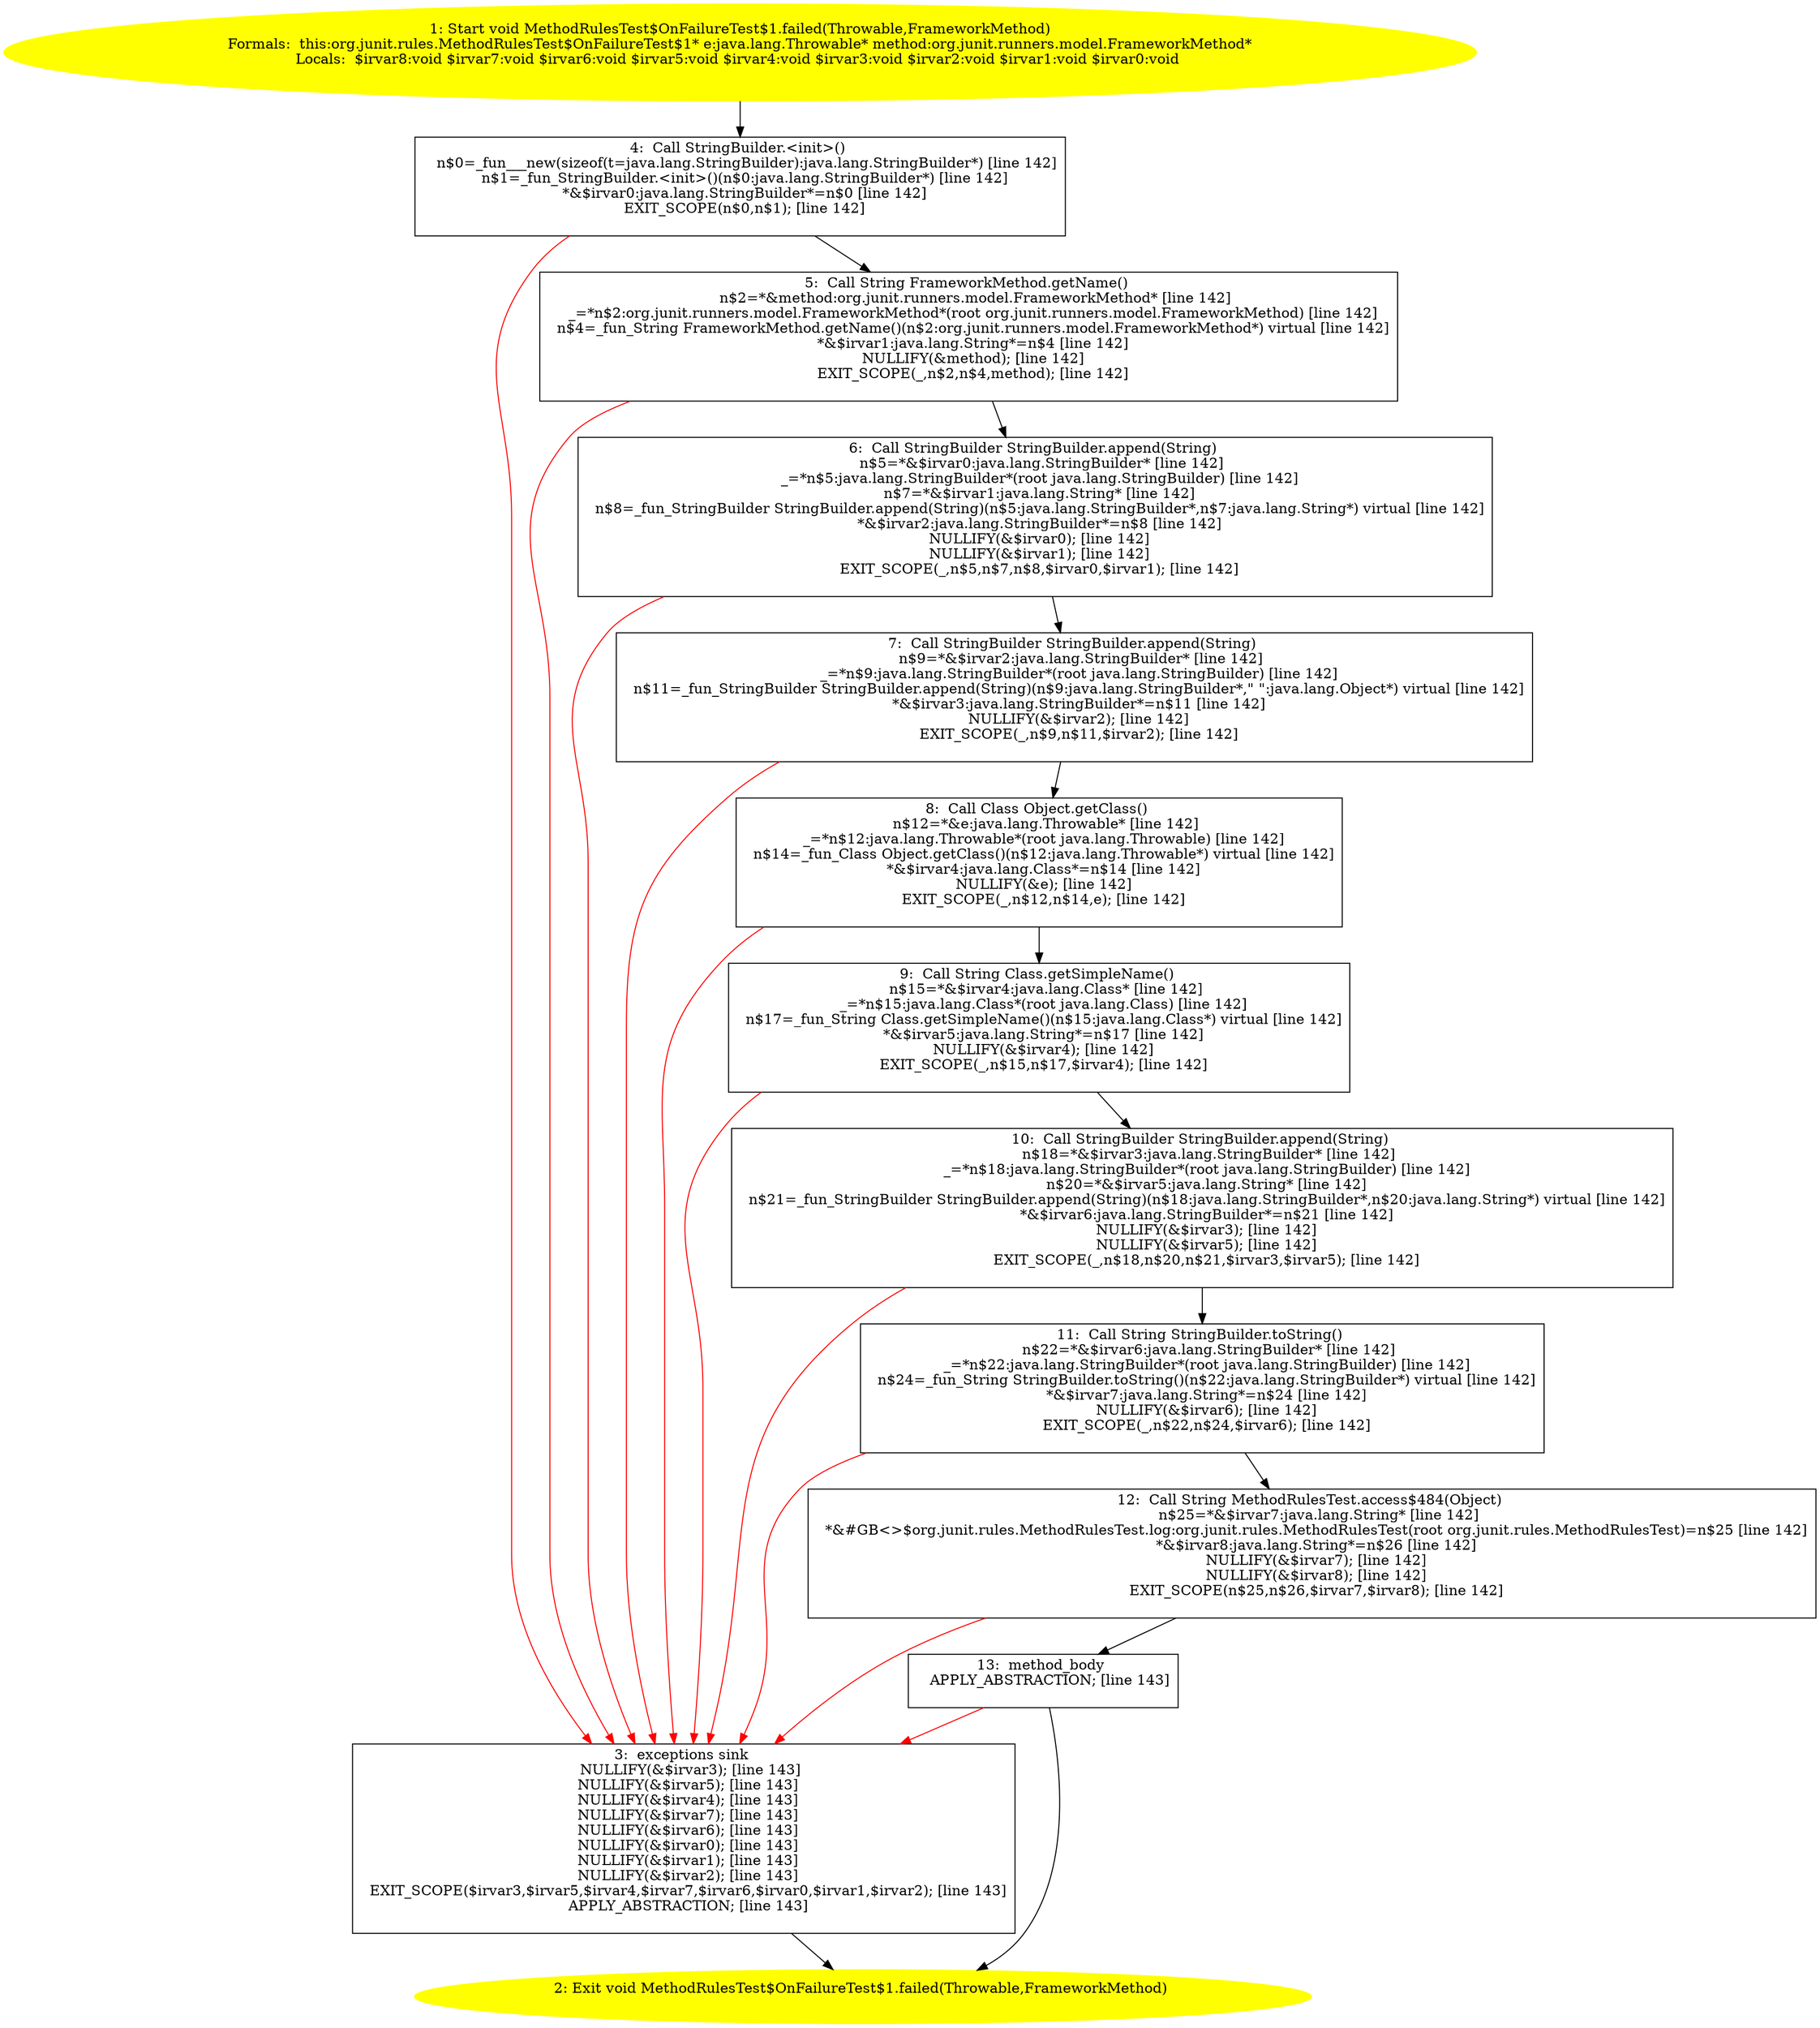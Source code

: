 /* @generated */
digraph cfg {
"org.junit.rules.MethodRulesTest$OnFailureTest$1.failed(java.lang.Throwable,org.junit.runners.model.F.5de6af8e9d14a64719564b74faac6abb_1" [label="1: Start void MethodRulesTest$OnFailureTest$1.failed(Throwable,FrameworkMethod)\nFormals:  this:org.junit.rules.MethodRulesTest$OnFailureTest$1* e:java.lang.Throwable* method:org.junit.runners.model.FrameworkMethod*\nLocals:  $irvar8:void $irvar7:void $irvar6:void $irvar5:void $irvar4:void $irvar3:void $irvar2:void $irvar1:void $irvar0:void \n  " color=yellow style=filled]
	

	 "org.junit.rules.MethodRulesTest$OnFailureTest$1.failed(java.lang.Throwable,org.junit.runners.model.F.5de6af8e9d14a64719564b74faac6abb_1" -> "org.junit.rules.MethodRulesTest$OnFailureTest$1.failed(java.lang.Throwable,org.junit.runners.model.F.5de6af8e9d14a64719564b74faac6abb_4" ;
"org.junit.rules.MethodRulesTest$OnFailureTest$1.failed(java.lang.Throwable,org.junit.runners.model.F.5de6af8e9d14a64719564b74faac6abb_2" [label="2: Exit void MethodRulesTest$OnFailureTest$1.failed(Throwable,FrameworkMethod) \n  " color=yellow style=filled]
	

"org.junit.rules.MethodRulesTest$OnFailureTest$1.failed(java.lang.Throwable,org.junit.runners.model.F.5de6af8e9d14a64719564b74faac6abb_3" [label="3:  exceptions sink \n   NULLIFY(&$irvar3); [line 143]\n  NULLIFY(&$irvar5); [line 143]\n  NULLIFY(&$irvar4); [line 143]\n  NULLIFY(&$irvar7); [line 143]\n  NULLIFY(&$irvar6); [line 143]\n  NULLIFY(&$irvar0); [line 143]\n  NULLIFY(&$irvar1); [line 143]\n  NULLIFY(&$irvar2); [line 143]\n  EXIT_SCOPE($irvar3,$irvar5,$irvar4,$irvar7,$irvar6,$irvar0,$irvar1,$irvar2); [line 143]\n  APPLY_ABSTRACTION; [line 143]\n " shape="box"]
	

	 "org.junit.rules.MethodRulesTest$OnFailureTest$1.failed(java.lang.Throwable,org.junit.runners.model.F.5de6af8e9d14a64719564b74faac6abb_3" -> "org.junit.rules.MethodRulesTest$OnFailureTest$1.failed(java.lang.Throwable,org.junit.runners.model.F.5de6af8e9d14a64719564b74faac6abb_2" ;
"org.junit.rules.MethodRulesTest$OnFailureTest$1.failed(java.lang.Throwable,org.junit.runners.model.F.5de6af8e9d14a64719564b74faac6abb_4" [label="4:  Call StringBuilder.<init>() \n   n$0=_fun___new(sizeof(t=java.lang.StringBuilder):java.lang.StringBuilder*) [line 142]\n  n$1=_fun_StringBuilder.<init>()(n$0:java.lang.StringBuilder*) [line 142]\n  *&$irvar0:java.lang.StringBuilder*=n$0 [line 142]\n  EXIT_SCOPE(n$0,n$1); [line 142]\n " shape="box"]
	

	 "org.junit.rules.MethodRulesTest$OnFailureTest$1.failed(java.lang.Throwable,org.junit.runners.model.F.5de6af8e9d14a64719564b74faac6abb_4" -> "org.junit.rules.MethodRulesTest$OnFailureTest$1.failed(java.lang.Throwable,org.junit.runners.model.F.5de6af8e9d14a64719564b74faac6abb_5" ;
	 "org.junit.rules.MethodRulesTest$OnFailureTest$1.failed(java.lang.Throwable,org.junit.runners.model.F.5de6af8e9d14a64719564b74faac6abb_4" -> "org.junit.rules.MethodRulesTest$OnFailureTest$1.failed(java.lang.Throwable,org.junit.runners.model.F.5de6af8e9d14a64719564b74faac6abb_3" [color="red" ];
"org.junit.rules.MethodRulesTest$OnFailureTest$1.failed(java.lang.Throwable,org.junit.runners.model.F.5de6af8e9d14a64719564b74faac6abb_5" [label="5:  Call String FrameworkMethod.getName() \n   n$2=*&method:org.junit.runners.model.FrameworkMethod* [line 142]\n  _=*n$2:org.junit.runners.model.FrameworkMethod*(root org.junit.runners.model.FrameworkMethod) [line 142]\n  n$4=_fun_String FrameworkMethod.getName()(n$2:org.junit.runners.model.FrameworkMethod*) virtual [line 142]\n  *&$irvar1:java.lang.String*=n$4 [line 142]\n  NULLIFY(&method); [line 142]\n  EXIT_SCOPE(_,n$2,n$4,method); [line 142]\n " shape="box"]
	

	 "org.junit.rules.MethodRulesTest$OnFailureTest$1.failed(java.lang.Throwable,org.junit.runners.model.F.5de6af8e9d14a64719564b74faac6abb_5" -> "org.junit.rules.MethodRulesTest$OnFailureTest$1.failed(java.lang.Throwable,org.junit.runners.model.F.5de6af8e9d14a64719564b74faac6abb_6" ;
	 "org.junit.rules.MethodRulesTest$OnFailureTest$1.failed(java.lang.Throwable,org.junit.runners.model.F.5de6af8e9d14a64719564b74faac6abb_5" -> "org.junit.rules.MethodRulesTest$OnFailureTest$1.failed(java.lang.Throwable,org.junit.runners.model.F.5de6af8e9d14a64719564b74faac6abb_3" [color="red" ];
"org.junit.rules.MethodRulesTest$OnFailureTest$1.failed(java.lang.Throwable,org.junit.runners.model.F.5de6af8e9d14a64719564b74faac6abb_6" [label="6:  Call StringBuilder StringBuilder.append(String) \n   n$5=*&$irvar0:java.lang.StringBuilder* [line 142]\n  _=*n$5:java.lang.StringBuilder*(root java.lang.StringBuilder) [line 142]\n  n$7=*&$irvar1:java.lang.String* [line 142]\n  n$8=_fun_StringBuilder StringBuilder.append(String)(n$5:java.lang.StringBuilder*,n$7:java.lang.String*) virtual [line 142]\n  *&$irvar2:java.lang.StringBuilder*=n$8 [line 142]\n  NULLIFY(&$irvar0); [line 142]\n  NULLIFY(&$irvar1); [line 142]\n  EXIT_SCOPE(_,n$5,n$7,n$8,$irvar0,$irvar1); [line 142]\n " shape="box"]
	

	 "org.junit.rules.MethodRulesTest$OnFailureTest$1.failed(java.lang.Throwable,org.junit.runners.model.F.5de6af8e9d14a64719564b74faac6abb_6" -> "org.junit.rules.MethodRulesTest$OnFailureTest$1.failed(java.lang.Throwable,org.junit.runners.model.F.5de6af8e9d14a64719564b74faac6abb_7" ;
	 "org.junit.rules.MethodRulesTest$OnFailureTest$1.failed(java.lang.Throwable,org.junit.runners.model.F.5de6af8e9d14a64719564b74faac6abb_6" -> "org.junit.rules.MethodRulesTest$OnFailureTest$1.failed(java.lang.Throwable,org.junit.runners.model.F.5de6af8e9d14a64719564b74faac6abb_3" [color="red" ];
"org.junit.rules.MethodRulesTest$OnFailureTest$1.failed(java.lang.Throwable,org.junit.runners.model.F.5de6af8e9d14a64719564b74faac6abb_7" [label="7:  Call StringBuilder StringBuilder.append(String) \n   n$9=*&$irvar2:java.lang.StringBuilder* [line 142]\n  _=*n$9:java.lang.StringBuilder*(root java.lang.StringBuilder) [line 142]\n  n$11=_fun_StringBuilder StringBuilder.append(String)(n$9:java.lang.StringBuilder*,\" \":java.lang.Object*) virtual [line 142]\n  *&$irvar3:java.lang.StringBuilder*=n$11 [line 142]\n  NULLIFY(&$irvar2); [line 142]\n  EXIT_SCOPE(_,n$9,n$11,$irvar2); [line 142]\n " shape="box"]
	

	 "org.junit.rules.MethodRulesTest$OnFailureTest$1.failed(java.lang.Throwable,org.junit.runners.model.F.5de6af8e9d14a64719564b74faac6abb_7" -> "org.junit.rules.MethodRulesTest$OnFailureTest$1.failed(java.lang.Throwable,org.junit.runners.model.F.5de6af8e9d14a64719564b74faac6abb_8" ;
	 "org.junit.rules.MethodRulesTest$OnFailureTest$1.failed(java.lang.Throwable,org.junit.runners.model.F.5de6af8e9d14a64719564b74faac6abb_7" -> "org.junit.rules.MethodRulesTest$OnFailureTest$1.failed(java.lang.Throwable,org.junit.runners.model.F.5de6af8e9d14a64719564b74faac6abb_3" [color="red" ];
"org.junit.rules.MethodRulesTest$OnFailureTest$1.failed(java.lang.Throwable,org.junit.runners.model.F.5de6af8e9d14a64719564b74faac6abb_8" [label="8:  Call Class Object.getClass() \n   n$12=*&e:java.lang.Throwable* [line 142]\n  _=*n$12:java.lang.Throwable*(root java.lang.Throwable) [line 142]\n  n$14=_fun_Class Object.getClass()(n$12:java.lang.Throwable*) virtual [line 142]\n  *&$irvar4:java.lang.Class*=n$14 [line 142]\n  NULLIFY(&e); [line 142]\n  EXIT_SCOPE(_,n$12,n$14,e); [line 142]\n " shape="box"]
	

	 "org.junit.rules.MethodRulesTest$OnFailureTest$1.failed(java.lang.Throwable,org.junit.runners.model.F.5de6af8e9d14a64719564b74faac6abb_8" -> "org.junit.rules.MethodRulesTest$OnFailureTest$1.failed(java.lang.Throwable,org.junit.runners.model.F.5de6af8e9d14a64719564b74faac6abb_9" ;
	 "org.junit.rules.MethodRulesTest$OnFailureTest$1.failed(java.lang.Throwable,org.junit.runners.model.F.5de6af8e9d14a64719564b74faac6abb_8" -> "org.junit.rules.MethodRulesTest$OnFailureTest$1.failed(java.lang.Throwable,org.junit.runners.model.F.5de6af8e9d14a64719564b74faac6abb_3" [color="red" ];
"org.junit.rules.MethodRulesTest$OnFailureTest$1.failed(java.lang.Throwable,org.junit.runners.model.F.5de6af8e9d14a64719564b74faac6abb_9" [label="9:  Call String Class.getSimpleName() \n   n$15=*&$irvar4:java.lang.Class* [line 142]\n  _=*n$15:java.lang.Class*(root java.lang.Class) [line 142]\n  n$17=_fun_String Class.getSimpleName()(n$15:java.lang.Class*) virtual [line 142]\n  *&$irvar5:java.lang.String*=n$17 [line 142]\n  NULLIFY(&$irvar4); [line 142]\n  EXIT_SCOPE(_,n$15,n$17,$irvar4); [line 142]\n " shape="box"]
	

	 "org.junit.rules.MethodRulesTest$OnFailureTest$1.failed(java.lang.Throwable,org.junit.runners.model.F.5de6af8e9d14a64719564b74faac6abb_9" -> "org.junit.rules.MethodRulesTest$OnFailureTest$1.failed(java.lang.Throwable,org.junit.runners.model.F.5de6af8e9d14a64719564b74faac6abb_10" ;
	 "org.junit.rules.MethodRulesTest$OnFailureTest$1.failed(java.lang.Throwable,org.junit.runners.model.F.5de6af8e9d14a64719564b74faac6abb_9" -> "org.junit.rules.MethodRulesTest$OnFailureTest$1.failed(java.lang.Throwable,org.junit.runners.model.F.5de6af8e9d14a64719564b74faac6abb_3" [color="red" ];
"org.junit.rules.MethodRulesTest$OnFailureTest$1.failed(java.lang.Throwable,org.junit.runners.model.F.5de6af8e9d14a64719564b74faac6abb_10" [label="10:  Call StringBuilder StringBuilder.append(String) \n   n$18=*&$irvar3:java.lang.StringBuilder* [line 142]\n  _=*n$18:java.lang.StringBuilder*(root java.lang.StringBuilder) [line 142]\n  n$20=*&$irvar5:java.lang.String* [line 142]\n  n$21=_fun_StringBuilder StringBuilder.append(String)(n$18:java.lang.StringBuilder*,n$20:java.lang.String*) virtual [line 142]\n  *&$irvar6:java.lang.StringBuilder*=n$21 [line 142]\n  NULLIFY(&$irvar3); [line 142]\n  NULLIFY(&$irvar5); [line 142]\n  EXIT_SCOPE(_,n$18,n$20,n$21,$irvar3,$irvar5); [line 142]\n " shape="box"]
	

	 "org.junit.rules.MethodRulesTest$OnFailureTest$1.failed(java.lang.Throwable,org.junit.runners.model.F.5de6af8e9d14a64719564b74faac6abb_10" -> "org.junit.rules.MethodRulesTest$OnFailureTest$1.failed(java.lang.Throwable,org.junit.runners.model.F.5de6af8e9d14a64719564b74faac6abb_11" ;
	 "org.junit.rules.MethodRulesTest$OnFailureTest$1.failed(java.lang.Throwable,org.junit.runners.model.F.5de6af8e9d14a64719564b74faac6abb_10" -> "org.junit.rules.MethodRulesTest$OnFailureTest$1.failed(java.lang.Throwable,org.junit.runners.model.F.5de6af8e9d14a64719564b74faac6abb_3" [color="red" ];
"org.junit.rules.MethodRulesTest$OnFailureTest$1.failed(java.lang.Throwable,org.junit.runners.model.F.5de6af8e9d14a64719564b74faac6abb_11" [label="11:  Call String StringBuilder.toString() \n   n$22=*&$irvar6:java.lang.StringBuilder* [line 142]\n  _=*n$22:java.lang.StringBuilder*(root java.lang.StringBuilder) [line 142]\n  n$24=_fun_String StringBuilder.toString()(n$22:java.lang.StringBuilder*) virtual [line 142]\n  *&$irvar7:java.lang.String*=n$24 [line 142]\n  NULLIFY(&$irvar6); [line 142]\n  EXIT_SCOPE(_,n$22,n$24,$irvar6); [line 142]\n " shape="box"]
	

	 "org.junit.rules.MethodRulesTest$OnFailureTest$1.failed(java.lang.Throwable,org.junit.runners.model.F.5de6af8e9d14a64719564b74faac6abb_11" -> "org.junit.rules.MethodRulesTest$OnFailureTest$1.failed(java.lang.Throwable,org.junit.runners.model.F.5de6af8e9d14a64719564b74faac6abb_12" ;
	 "org.junit.rules.MethodRulesTest$OnFailureTest$1.failed(java.lang.Throwable,org.junit.runners.model.F.5de6af8e9d14a64719564b74faac6abb_11" -> "org.junit.rules.MethodRulesTest$OnFailureTest$1.failed(java.lang.Throwable,org.junit.runners.model.F.5de6af8e9d14a64719564b74faac6abb_3" [color="red" ];
"org.junit.rules.MethodRulesTest$OnFailureTest$1.failed(java.lang.Throwable,org.junit.runners.model.F.5de6af8e9d14a64719564b74faac6abb_12" [label="12:  Call String MethodRulesTest.access$484(Object) \n   n$25=*&$irvar7:java.lang.String* [line 142]\n  *&#GB<>$org.junit.rules.MethodRulesTest.log:org.junit.rules.MethodRulesTest(root org.junit.rules.MethodRulesTest)=n$25 [line 142]\n  *&$irvar8:java.lang.String*=n$26 [line 142]\n  NULLIFY(&$irvar7); [line 142]\n  NULLIFY(&$irvar8); [line 142]\n  EXIT_SCOPE(n$25,n$26,$irvar7,$irvar8); [line 142]\n " shape="box"]
	

	 "org.junit.rules.MethodRulesTest$OnFailureTest$1.failed(java.lang.Throwable,org.junit.runners.model.F.5de6af8e9d14a64719564b74faac6abb_12" -> "org.junit.rules.MethodRulesTest$OnFailureTest$1.failed(java.lang.Throwable,org.junit.runners.model.F.5de6af8e9d14a64719564b74faac6abb_13" ;
	 "org.junit.rules.MethodRulesTest$OnFailureTest$1.failed(java.lang.Throwable,org.junit.runners.model.F.5de6af8e9d14a64719564b74faac6abb_12" -> "org.junit.rules.MethodRulesTest$OnFailureTest$1.failed(java.lang.Throwable,org.junit.runners.model.F.5de6af8e9d14a64719564b74faac6abb_3" [color="red" ];
"org.junit.rules.MethodRulesTest$OnFailureTest$1.failed(java.lang.Throwable,org.junit.runners.model.F.5de6af8e9d14a64719564b74faac6abb_13" [label="13:  method_body \n   APPLY_ABSTRACTION; [line 143]\n " shape="box"]
	

	 "org.junit.rules.MethodRulesTest$OnFailureTest$1.failed(java.lang.Throwable,org.junit.runners.model.F.5de6af8e9d14a64719564b74faac6abb_13" -> "org.junit.rules.MethodRulesTest$OnFailureTest$1.failed(java.lang.Throwable,org.junit.runners.model.F.5de6af8e9d14a64719564b74faac6abb_2" ;
	 "org.junit.rules.MethodRulesTest$OnFailureTest$1.failed(java.lang.Throwable,org.junit.runners.model.F.5de6af8e9d14a64719564b74faac6abb_13" -> "org.junit.rules.MethodRulesTest$OnFailureTest$1.failed(java.lang.Throwable,org.junit.runners.model.F.5de6af8e9d14a64719564b74faac6abb_3" [color="red" ];
}
